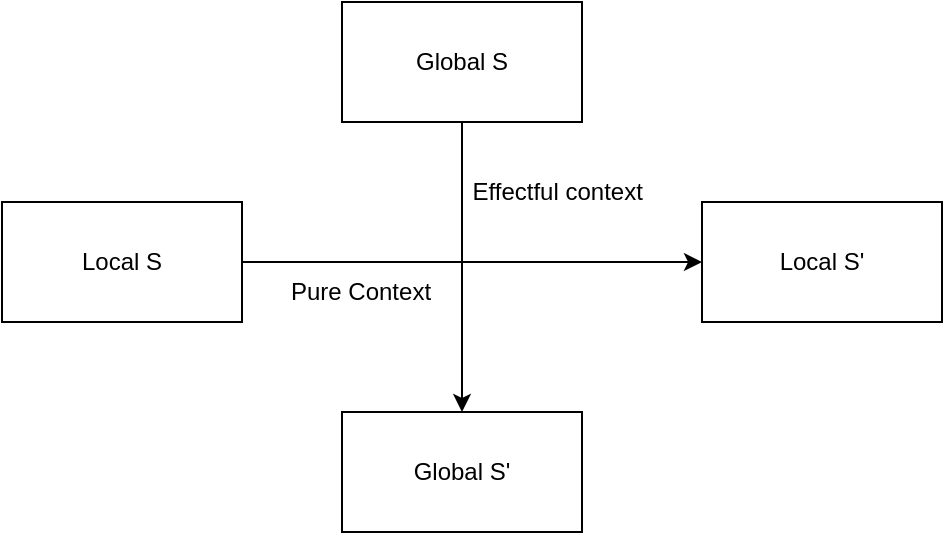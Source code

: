 <mxfile version="22.1.6" type="device">
  <diagram name="Page-1" id="Lg_hzDZUprGLhWsZikG_">
    <mxGraphModel dx="1681" dy="941" grid="1" gridSize="10" guides="1" tooltips="1" connect="1" arrows="1" fold="1" page="1" pageScale="1" pageWidth="827" pageHeight="1169" math="0" shadow="0">
      <root>
        <mxCell id="0" />
        <mxCell id="1" parent="0" />
        <mxCell id="8xh9c_1VjRXezwoNakNP-5" style="edgeStyle=orthogonalEdgeStyle;rounded=0;orthogonalLoop=1;jettySize=auto;html=1;exitX=1;exitY=0.5;exitDx=0;exitDy=0;entryX=0;entryY=0.5;entryDx=0;entryDy=0;" edge="1" parent="1" source="8xh9c_1VjRXezwoNakNP-1" target="8xh9c_1VjRXezwoNakNP-2">
          <mxGeometry relative="1" as="geometry" />
        </mxCell>
        <mxCell id="8xh9c_1VjRXezwoNakNP-1" value="Local S" style="rounded=0;whiteSpace=wrap;html=1;" vertex="1" parent="1">
          <mxGeometry x="80" y="480" width="120" height="60" as="geometry" />
        </mxCell>
        <mxCell id="8xh9c_1VjRXezwoNakNP-2" value="Local S&#39;" style="rounded=0;whiteSpace=wrap;html=1;" vertex="1" parent="1">
          <mxGeometry x="430" y="480" width="120" height="60" as="geometry" />
        </mxCell>
        <mxCell id="8xh9c_1VjRXezwoNakNP-6" style="edgeStyle=orthogonalEdgeStyle;rounded=0;orthogonalLoop=1;jettySize=auto;html=1;exitX=0.5;exitY=1;exitDx=0;exitDy=0;entryX=0.5;entryY=0;entryDx=0;entryDy=0;" edge="1" parent="1" source="8xh9c_1VjRXezwoNakNP-3" target="8xh9c_1VjRXezwoNakNP-4">
          <mxGeometry relative="1" as="geometry" />
        </mxCell>
        <mxCell id="8xh9c_1VjRXezwoNakNP-3" value="Global S" style="rounded=0;whiteSpace=wrap;html=1;" vertex="1" parent="1">
          <mxGeometry x="250" y="380" width="120" height="60" as="geometry" />
        </mxCell>
        <mxCell id="8xh9c_1VjRXezwoNakNP-4" value="Global S&#39;" style="rounded=0;whiteSpace=wrap;html=1;" vertex="1" parent="1">
          <mxGeometry x="250" y="585" width="120" height="60" as="geometry" />
        </mxCell>
        <mxCell id="8xh9c_1VjRXezwoNakNP-7" value="Effectful context&amp;nbsp;" style="text;html=1;align=center;verticalAlign=middle;resizable=0;points=[];autosize=1;strokeColor=none;fillColor=none;" vertex="1" parent="1">
          <mxGeometry x="304" y="460" width="110" height="30" as="geometry" />
        </mxCell>
        <mxCell id="8xh9c_1VjRXezwoNakNP-8" value="Pure Context" style="text;html=1;align=center;verticalAlign=middle;resizable=0;points=[];autosize=1;strokeColor=none;fillColor=none;" vertex="1" parent="1">
          <mxGeometry x="214" y="510" width="90" height="30" as="geometry" />
        </mxCell>
      </root>
    </mxGraphModel>
  </diagram>
</mxfile>

